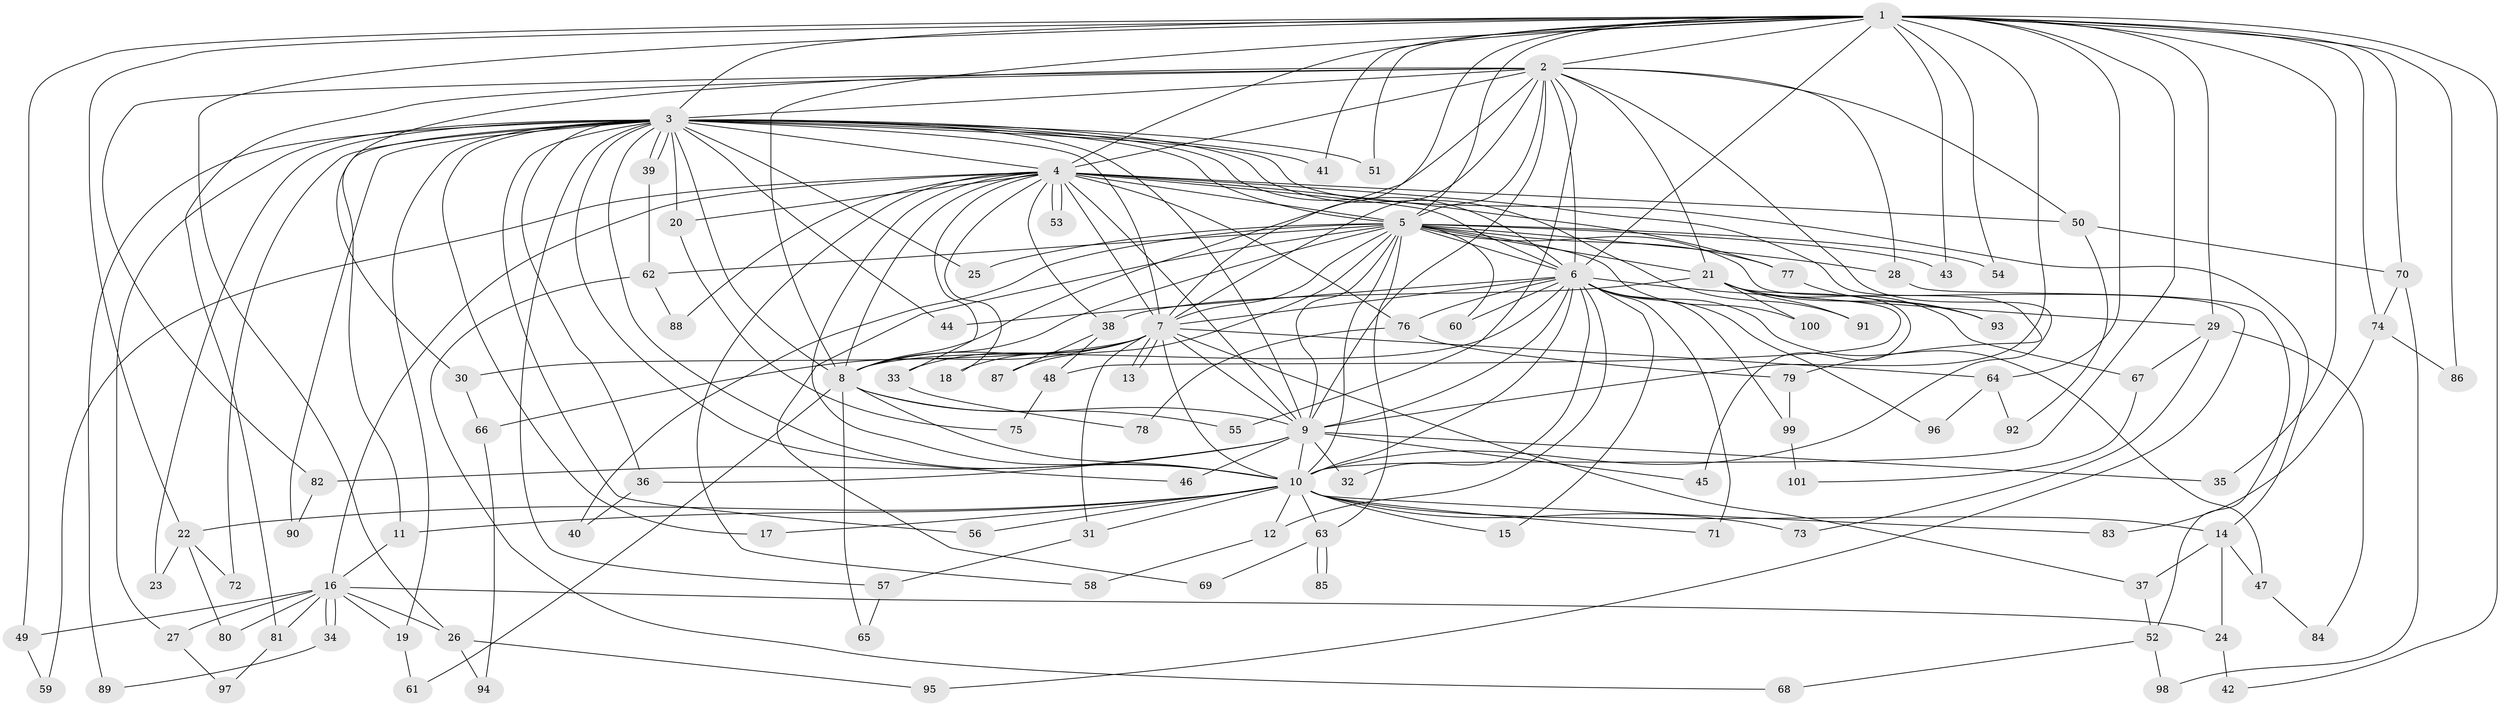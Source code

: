 // Generated by graph-tools (version 1.1) at 2025/01/03/09/25 03:01:23]
// undirected, 101 vertices, 227 edges
graph export_dot {
graph [start="1"]
  node [color=gray90,style=filled];
  1;
  2;
  3;
  4;
  5;
  6;
  7;
  8;
  9;
  10;
  11;
  12;
  13;
  14;
  15;
  16;
  17;
  18;
  19;
  20;
  21;
  22;
  23;
  24;
  25;
  26;
  27;
  28;
  29;
  30;
  31;
  32;
  33;
  34;
  35;
  36;
  37;
  38;
  39;
  40;
  41;
  42;
  43;
  44;
  45;
  46;
  47;
  48;
  49;
  50;
  51;
  52;
  53;
  54;
  55;
  56;
  57;
  58;
  59;
  60;
  61;
  62;
  63;
  64;
  65;
  66;
  67;
  68;
  69;
  70;
  71;
  72;
  73;
  74;
  75;
  76;
  77;
  78;
  79;
  80;
  81;
  82;
  83;
  84;
  85;
  86;
  87;
  88;
  89;
  90;
  91;
  92;
  93;
  94;
  95;
  96;
  97;
  98;
  99;
  100;
  101;
  1 -- 2;
  1 -- 3;
  1 -- 4;
  1 -- 5;
  1 -- 6;
  1 -- 7;
  1 -- 8;
  1 -- 9;
  1 -- 10;
  1 -- 22;
  1 -- 26;
  1 -- 29;
  1 -- 35;
  1 -- 41;
  1 -- 42;
  1 -- 43;
  1 -- 49;
  1 -- 51;
  1 -- 54;
  1 -- 64;
  1 -- 70;
  1 -- 74;
  1 -- 86;
  2 -- 3;
  2 -- 4;
  2 -- 5;
  2 -- 6;
  2 -- 7;
  2 -- 8;
  2 -- 9;
  2 -- 10;
  2 -- 21;
  2 -- 28;
  2 -- 30;
  2 -- 50;
  2 -- 55;
  2 -- 81;
  2 -- 82;
  3 -- 4;
  3 -- 5;
  3 -- 6;
  3 -- 7;
  3 -- 8;
  3 -- 9;
  3 -- 10;
  3 -- 11;
  3 -- 14;
  3 -- 17;
  3 -- 19;
  3 -- 20;
  3 -- 23;
  3 -- 25;
  3 -- 27;
  3 -- 36;
  3 -- 39;
  3 -- 39;
  3 -- 41;
  3 -- 44;
  3 -- 46;
  3 -- 51;
  3 -- 56;
  3 -- 57;
  3 -- 72;
  3 -- 89;
  3 -- 90;
  3 -- 91;
  4 -- 5;
  4 -- 6;
  4 -- 7;
  4 -- 8;
  4 -- 9;
  4 -- 10;
  4 -- 16;
  4 -- 18;
  4 -- 20;
  4 -- 33;
  4 -- 38;
  4 -- 50;
  4 -- 53;
  4 -- 53;
  4 -- 58;
  4 -- 59;
  4 -- 76;
  4 -- 77;
  4 -- 79;
  4 -- 88;
  5 -- 6;
  5 -- 7;
  5 -- 8;
  5 -- 9;
  5 -- 10;
  5 -- 21;
  5 -- 25;
  5 -- 28;
  5 -- 40;
  5 -- 43;
  5 -- 54;
  5 -- 60;
  5 -- 62;
  5 -- 63;
  5 -- 69;
  5 -- 77;
  5 -- 87;
  5 -- 95;
  5 -- 100;
  6 -- 7;
  6 -- 8;
  6 -- 9;
  6 -- 10;
  6 -- 12;
  6 -- 15;
  6 -- 29;
  6 -- 32;
  6 -- 44;
  6 -- 47;
  6 -- 60;
  6 -- 71;
  6 -- 76;
  6 -- 96;
  6 -- 99;
  7 -- 8;
  7 -- 9;
  7 -- 10;
  7 -- 13;
  7 -- 13;
  7 -- 18;
  7 -- 30;
  7 -- 31;
  7 -- 33;
  7 -- 37;
  7 -- 64;
  7 -- 66;
  8 -- 9;
  8 -- 10;
  8 -- 55;
  8 -- 61;
  8 -- 65;
  9 -- 10;
  9 -- 32;
  9 -- 35;
  9 -- 36;
  9 -- 45;
  9 -- 46;
  9 -- 82;
  10 -- 11;
  10 -- 12;
  10 -- 14;
  10 -- 15;
  10 -- 17;
  10 -- 22;
  10 -- 31;
  10 -- 56;
  10 -- 63;
  10 -- 71;
  10 -- 73;
  10 -- 83;
  11 -- 16;
  12 -- 58;
  14 -- 24;
  14 -- 37;
  14 -- 47;
  16 -- 19;
  16 -- 24;
  16 -- 26;
  16 -- 27;
  16 -- 34;
  16 -- 34;
  16 -- 49;
  16 -- 80;
  16 -- 81;
  19 -- 61;
  20 -- 75;
  21 -- 38;
  21 -- 45;
  21 -- 48;
  21 -- 67;
  21 -- 91;
  21 -- 93;
  21 -- 100;
  22 -- 23;
  22 -- 72;
  22 -- 80;
  24 -- 42;
  26 -- 94;
  26 -- 95;
  27 -- 97;
  28 -- 52;
  29 -- 67;
  29 -- 73;
  29 -- 84;
  30 -- 66;
  31 -- 57;
  33 -- 78;
  34 -- 89;
  36 -- 40;
  37 -- 52;
  38 -- 48;
  38 -- 87;
  39 -- 62;
  47 -- 84;
  48 -- 75;
  49 -- 59;
  50 -- 70;
  50 -- 92;
  52 -- 68;
  52 -- 98;
  57 -- 65;
  62 -- 68;
  62 -- 88;
  63 -- 69;
  63 -- 85;
  63 -- 85;
  64 -- 92;
  64 -- 96;
  66 -- 94;
  67 -- 101;
  70 -- 74;
  70 -- 98;
  74 -- 83;
  74 -- 86;
  76 -- 78;
  76 -- 79;
  77 -- 93;
  79 -- 99;
  81 -- 97;
  82 -- 90;
  99 -- 101;
}
